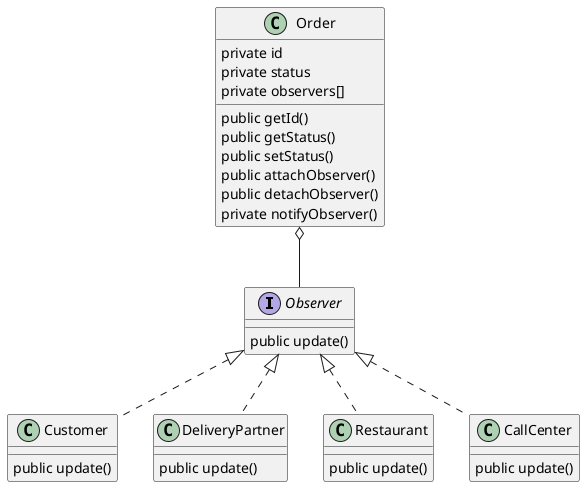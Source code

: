 @startuml OrderStatus 

interface Observer {
    public update()
}

class Customer {
    public update()
}
class DeliveryPartner {
    public update()
}
class Restaurant {
    public update()
}
class CallCenter {
    public update()
}

class Order {
    private id
    private status
    private observers[]

    public getId()
    public getStatus()
    public setStatus()
    public attachObserver()
    public detachObserver()
    private notifyObserver()
}

Order o-- Observer
Observer <|.. Customer
Observer <|.. DeliveryPartner
Observer <|.. Restaurant
Observer <|.. CallCenter

@enduml